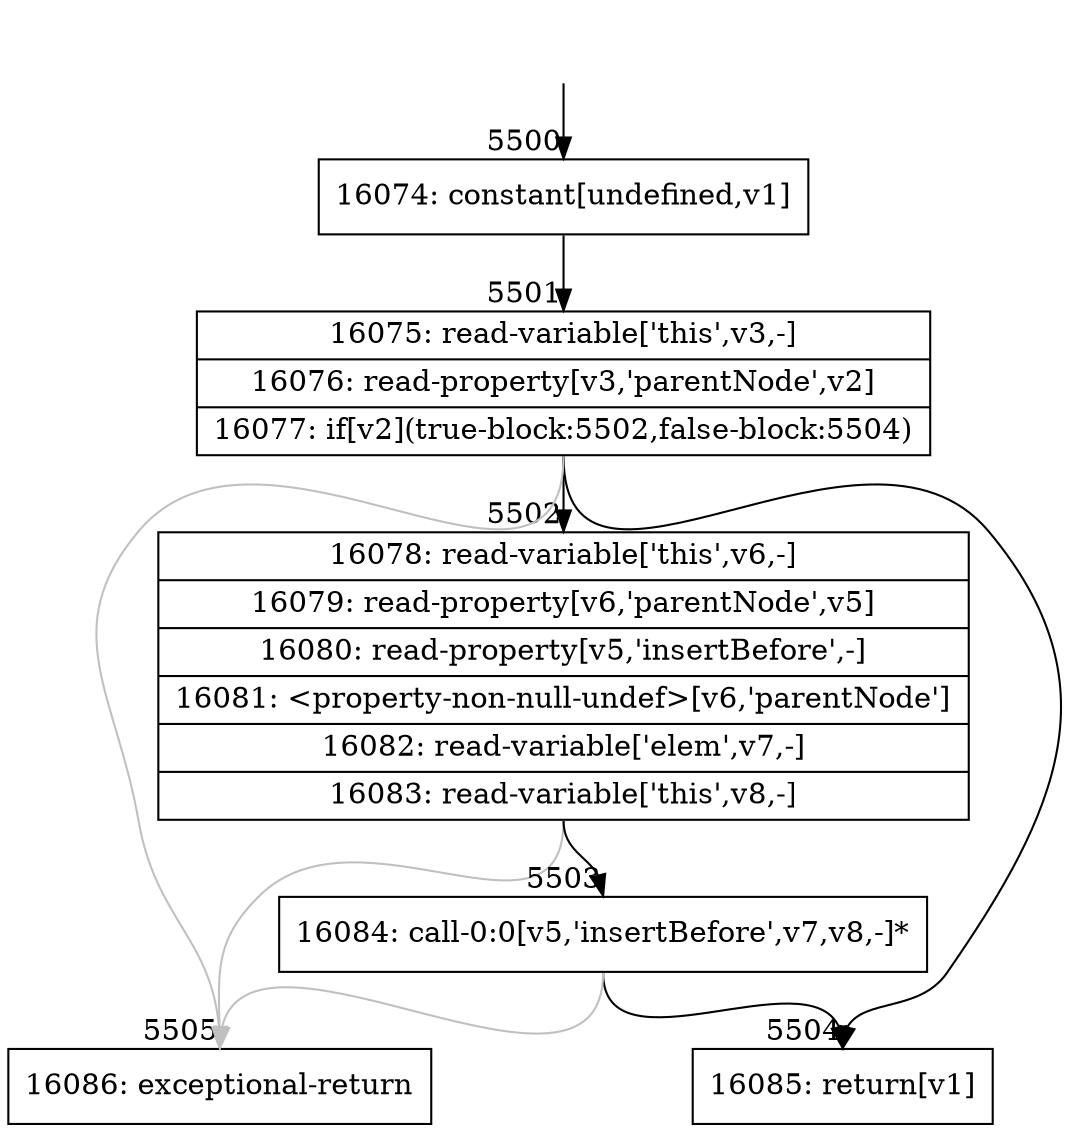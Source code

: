 digraph {
rankdir="TD"
BB_entry343[shape=none,label=""];
BB_entry343 -> BB5500 [tailport=s, headport=n, headlabel="    5500"]
BB5500 [shape=record label="{16074: constant[undefined,v1]}" ] 
BB5500 -> BB5501 [tailport=s, headport=n, headlabel="      5501"]
BB5501 [shape=record label="{16075: read-variable['this',v3,-]|16076: read-property[v3,'parentNode',v2]|16077: if[v2](true-block:5502,false-block:5504)}" ] 
BB5501 -> BB5502 [tailport=s, headport=n, headlabel="      5502"]
BB5501 -> BB5504 [tailport=s, headport=n, headlabel="      5504"]
BB5501 -> BB5505 [tailport=s, headport=n, color=gray, headlabel="      5505"]
BB5502 [shape=record label="{16078: read-variable['this',v6,-]|16079: read-property[v6,'parentNode',v5]|16080: read-property[v5,'insertBefore',-]|16081: \<property-non-null-undef\>[v6,'parentNode']|16082: read-variable['elem',v7,-]|16083: read-variable['this',v8,-]}" ] 
BB5502 -> BB5503 [tailport=s, headport=n, headlabel="      5503"]
BB5502 -> BB5505 [tailport=s, headport=n, color=gray]
BB5503 [shape=record label="{16084: call-0:0[v5,'insertBefore',v7,v8,-]*}" ] 
BB5503 -> BB5504 [tailport=s, headport=n]
BB5503 -> BB5505 [tailport=s, headport=n, color=gray]
BB5504 [shape=record label="{16085: return[v1]}" ] 
BB5505 [shape=record label="{16086: exceptional-return}" ] 
}
